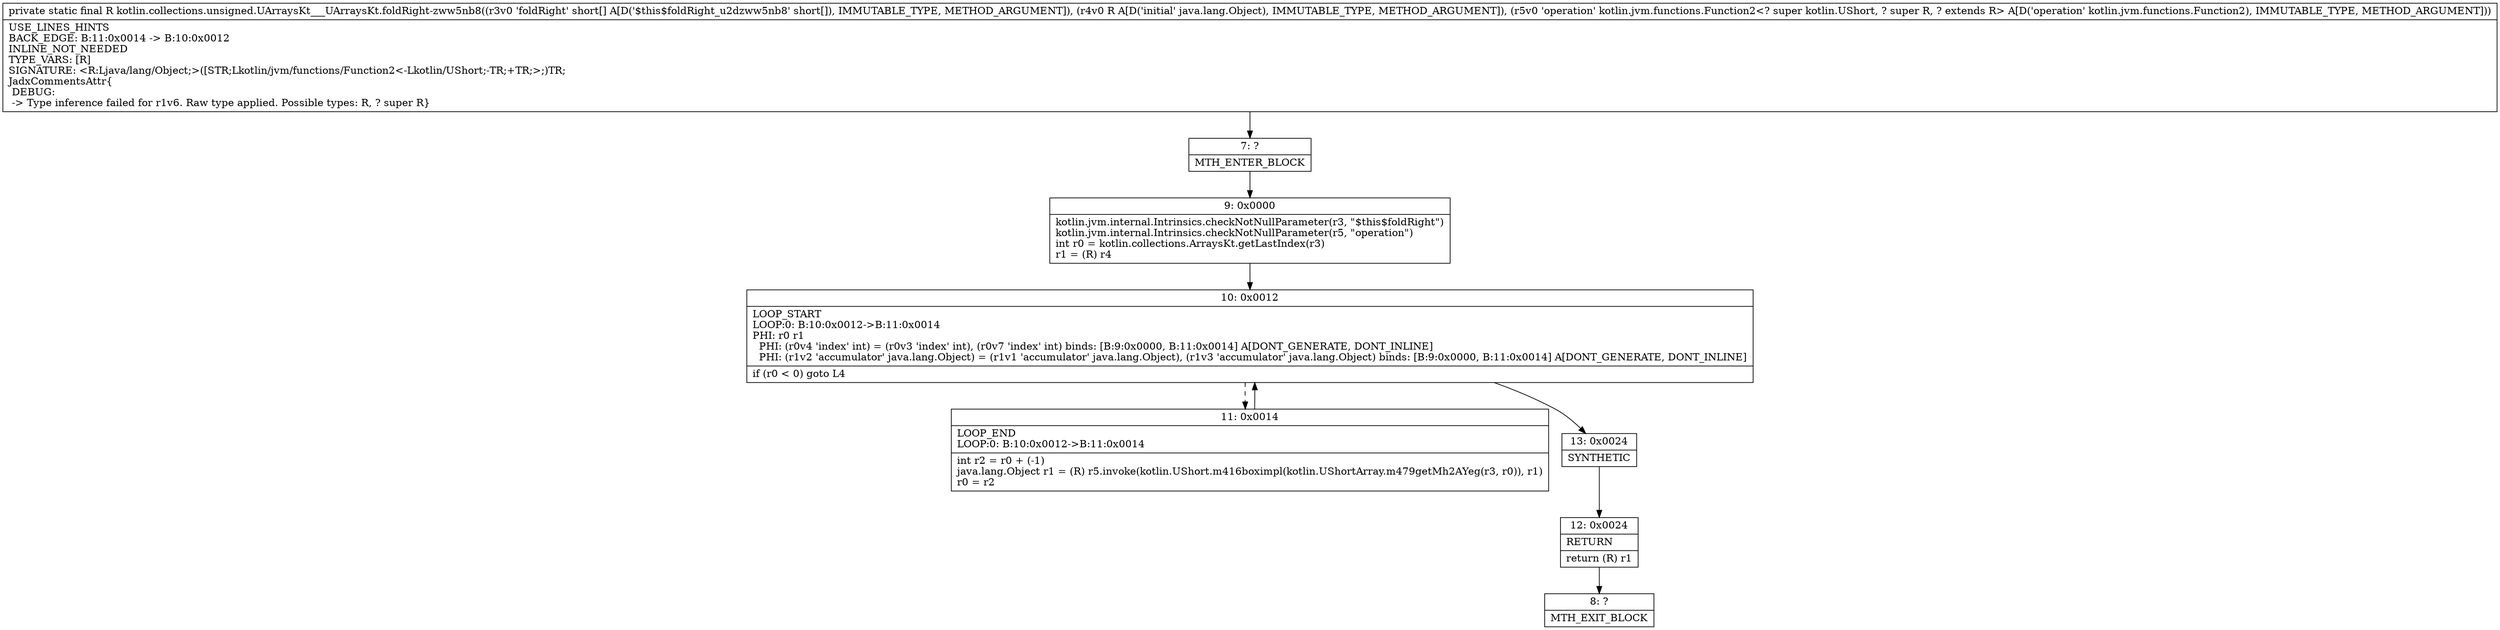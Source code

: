 digraph "CFG forkotlin.collections.unsigned.UArraysKt___UArraysKt.foldRight\-zww5nb8([SLjava\/lang\/Object;Lkotlin\/jvm\/functions\/Function2;)Ljava\/lang\/Object;" {
Node_7 [shape=record,label="{7\:\ ?|MTH_ENTER_BLOCK\l}"];
Node_9 [shape=record,label="{9\:\ 0x0000|kotlin.jvm.internal.Intrinsics.checkNotNullParameter(r3, \"$this$foldRight\")\lkotlin.jvm.internal.Intrinsics.checkNotNullParameter(r5, \"operation\")\lint r0 = kotlin.collections.ArraysKt.getLastIndex(r3)\lr1 = (R) r4\l}"];
Node_10 [shape=record,label="{10\:\ 0x0012|LOOP_START\lLOOP:0: B:10:0x0012\-\>B:11:0x0014\lPHI: r0 r1 \l  PHI: (r0v4 'index' int) = (r0v3 'index' int), (r0v7 'index' int) binds: [B:9:0x0000, B:11:0x0014] A[DONT_GENERATE, DONT_INLINE]\l  PHI: (r1v2 'accumulator' java.lang.Object) = (r1v1 'accumulator' java.lang.Object), (r1v3 'accumulator' java.lang.Object) binds: [B:9:0x0000, B:11:0x0014] A[DONT_GENERATE, DONT_INLINE]\l|if (r0 \< 0) goto L4\l}"];
Node_11 [shape=record,label="{11\:\ 0x0014|LOOP_END\lLOOP:0: B:10:0x0012\-\>B:11:0x0014\l|int r2 = r0 + (\-1)\ljava.lang.Object r1 = (R) r5.invoke(kotlin.UShort.m416boximpl(kotlin.UShortArray.m479getMh2AYeg(r3, r0)), r1)\lr0 = r2\l}"];
Node_13 [shape=record,label="{13\:\ 0x0024|SYNTHETIC\l}"];
Node_12 [shape=record,label="{12\:\ 0x0024|RETURN\l|return (R) r1\l}"];
Node_8 [shape=record,label="{8\:\ ?|MTH_EXIT_BLOCK\l}"];
MethodNode[shape=record,label="{private static final R kotlin.collections.unsigned.UArraysKt___UArraysKt.foldRight\-zww5nb8((r3v0 'foldRight' short[] A[D('$this$foldRight_u2dzww5nb8' short[]), IMMUTABLE_TYPE, METHOD_ARGUMENT]), (r4v0 R A[D('initial' java.lang.Object), IMMUTABLE_TYPE, METHOD_ARGUMENT]), (r5v0 'operation' kotlin.jvm.functions.Function2\<? super kotlin.UShort, ? super R, ? extends R\> A[D('operation' kotlin.jvm.functions.Function2), IMMUTABLE_TYPE, METHOD_ARGUMENT]))  | USE_LINES_HINTS\lBACK_EDGE: B:11:0x0014 \-\> B:10:0x0012\lINLINE_NOT_NEEDED\lTYPE_VARS: [R]\lSIGNATURE: \<R:Ljava\/lang\/Object;\>([STR;Lkotlin\/jvm\/functions\/Function2\<\-Lkotlin\/UShort;\-TR;+TR;\>;)TR;\lJadxCommentsAttr\{\l DEBUG: \l \-\> Type inference failed for r1v6. Raw type applied. Possible types: R, ? super R\}\l}"];
MethodNode -> Node_7;Node_7 -> Node_9;
Node_9 -> Node_10;
Node_10 -> Node_11[style=dashed];
Node_10 -> Node_13;
Node_11 -> Node_10;
Node_13 -> Node_12;
Node_12 -> Node_8;
}

